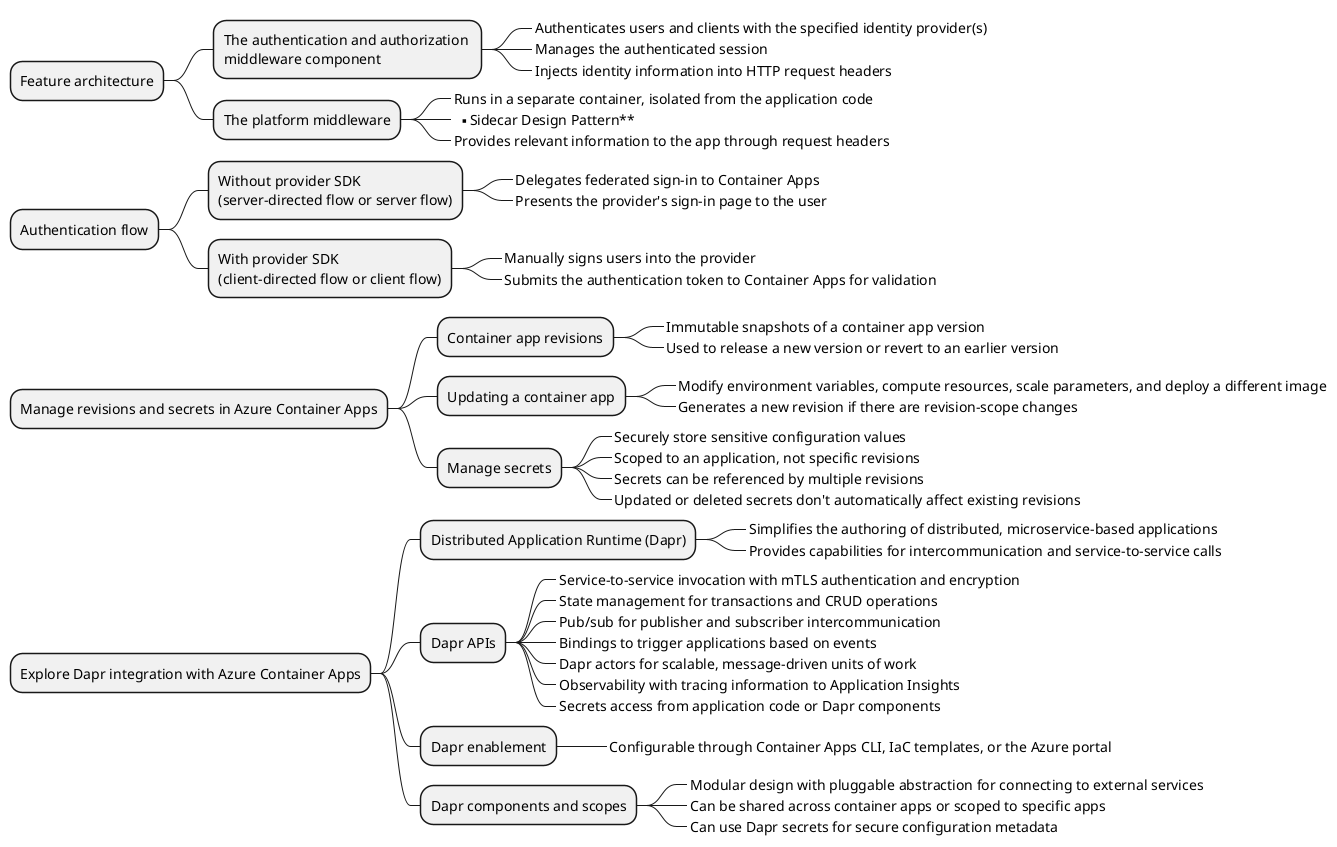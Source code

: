 @startmindmap
skinparam nodeWidth 200
skinparam nodeHeight 30

+ Feature architecture
++ The authentication and authorization \nmiddleware component
+++_ Authenticates users and clients with the specified identity provider(s)
+++_ Manages the authenticated session
+++_ Injects identity information into HTTP request headers

++ The platform middleware
+++_ Runs in a separate container, isolated from the application code
+++_ ** Sidecar Design Pattern**
+++_ Provides relevant information to the app through request headers

+ Authentication flow
++ Without provider SDK\n(server-directed flow or server flow)
+++_ Delegates federated sign-in to Container Apps
+++_ Presents the provider's sign-in page to the user
++ With provider SDK\n(client-directed flow or client flow)
+++_ Manually signs users into the provider
+++_ Submits the authentication token to Container Apps for validation

+ Manage revisions and secrets in Azure Container Apps
++ Container app revisions
+++_ Immutable snapshots of a container app version
+++_ Used to release a new version or revert to an earlier version
++ Updating a container app
+++_ Modify environment variables, compute resources, scale parameters, and deploy a different image
+++_ Generates a new revision if there are revision-scope changes
++ Manage secrets
+++_ Securely store sensitive configuration values
+++_ Scoped to an application, not specific revisions
+++_ Secrets can be referenced by multiple revisions
+++_ Updated or deleted secrets don't automatically affect existing revisions

+ Explore Dapr integration with Azure Container Apps
++ Distributed Application Runtime (Dapr)
+++_ Simplifies the authoring of distributed, microservice-based applications
+++_ Provides capabilities for intercommunication and service-to-service calls
++ Dapr APIs
+++_ Service-to-service invocation with mTLS authentication and encryption
+++_ State management for transactions and CRUD operations
+++_ Pub/sub for publisher and subscriber intercommunication
+++_ Bindings to trigger applications based on events
+++_ Dapr actors for scalable, message-driven units of work
+++_ Observability with tracing information to Application Insights
+++_ Secrets access from application code or Dapr components
++ Dapr enablement
+++_ Configurable through Container Apps CLI, IaC templates, or the Azure portal
++ Dapr components and scopes
+++_ Modular design with pluggable abstraction for connecting to external services
+++_ Can be shared across container apps or scoped to specific apps
+++_ Can use Dapr secrets for secure configuration metadata
@endmindmap
